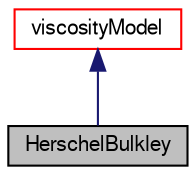 digraph "HerschelBulkley"
{
  bgcolor="transparent";
  edge [fontname="FreeSans",fontsize="10",labelfontname="FreeSans",labelfontsize="10"];
  node [fontname="FreeSans",fontsize="10",shape=record];
  Node2 [label="HerschelBulkley",height=0.2,width=0.4,color="black", fillcolor="grey75", style="filled", fontcolor="black"];
  Node3 -> Node2 [dir="back",color="midnightblue",fontsize="10",style="solid",fontname="FreeSans"];
  Node3 [label="viscosityModel",height=0.2,width=0.4,color="red",URL="$a30514.html",tooltip="An abstract base class for incompressible viscosityModels. "];
}
